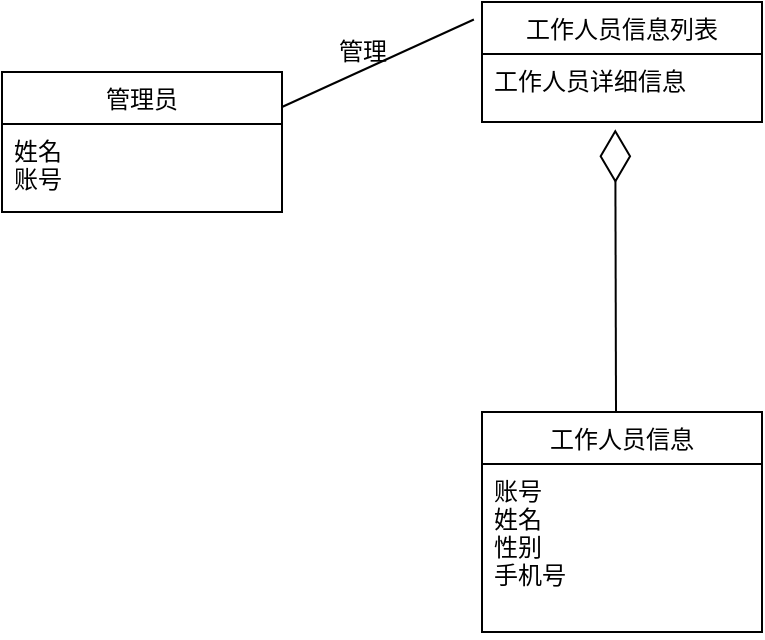 <mxfile version="12.9.3" type="device"><diagram id="HMDZcqjixsvWW-80wU9_" name="第 1 页"><mxGraphModel dx="1153" dy="578" grid="0" gridSize="10" guides="1" tooltips="1" connect="1" arrows="1" fold="1" page="1" pageScale="1" pageWidth="827" pageHeight="1169" math="0" shadow="0"><root><mxCell id="0"/><mxCell id="1" parent="0"/><mxCell id="3GLNaaLEcSM9IzNelsmz-1" value="管理员" style="swimlane;fontStyle=0;childLayout=stackLayout;horizontal=1;startSize=26;fillColor=none;horizontalStack=0;resizeParent=1;resizeParentMax=0;resizeLast=0;collapsible=1;marginBottom=0;" parent="1" vertex="1"><mxGeometry x="160" y="230" width="140" height="70" as="geometry"/></mxCell><mxCell id="3GLNaaLEcSM9IzNelsmz-3" value="姓名&#10;账号" style="text;strokeColor=none;fillColor=none;align=left;verticalAlign=top;spacingLeft=4;spacingRight=4;overflow=hidden;rotatable=0;points=[[0,0.5],[1,0.5]];portConstraint=eastwest;" parent="3GLNaaLEcSM9IzNelsmz-1" vertex="1"><mxGeometry y="26" width="140" height="44" as="geometry"/></mxCell><mxCell id="3GLNaaLEcSM9IzNelsmz-25" value="工作人员信息列表" style="swimlane;fontStyle=0;childLayout=stackLayout;horizontal=1;startSize=26;fillColor=none;horizontalStack=0;resizeParent=1;resizeParentMax=0;resizeLast=0;collapsible=1;marginBottom=0;" parent="1" vertex="1"><mxGeometry x="400" y="195" width="140" height="60" as="geometry"/></mxCell><mxCell id="3GLNaaLEcSM9IzNelsmz-26" value="工作人员详细信息&#10;" style="text;strokeColor=none;fillColor=none;align=left;verticalAlign=top;spacingLeft=4;spacingRight=4;overflow=hidden;rotatable=0;points=[[0,0.5],[1,0.5]];portConstraint=eastwest;" parent="3GLNaaLEcSM9IzNelsmz-25" vertex="1"><mxGeometry y="26" width="140" height="34" as="geometry"/></mxCell><mxCell id="guSCenXrFTZrdVZ9dZeC-3" value="" style="endArrow=none;html=1;exitX=1;exitY=0.25;exitDx=0;exitDy=0;entryX=-0.029;entryY=0.146;entryDx=0;entryDy=0;entryPerimeter=0;" parent="1" source="3GLNaaLEcSM9IzNelsmz-1" target="3GLNaaLEcSM9IzNelsmz-25" edge="1"><mxGeometry width="50" height="50" relative="1" as="geometry"><mxPoint x="370" y="280" as="sourcePoint"/><mxPoint x="420" y="230" as="targetPoint"/></mxGeometry></mxCell><mxCell id="guSCenXrFTZrdVZ9dZeC-4" value="管理" style="text;html=1;align=center;verticalAlign=middle;resizable=0;points=[];autosize=1;" parent="1" vertex="1"><mxGeometry x="320" y="210" width="40" height="20" as="geometry"/></mxCell><mxCell id="guSCenXrFTZrdVZ9dZeC-5" value="" style="endArrow=diamondThin;endFill=0;endSize=24;html=1;entryX=0.476;entryY=1.108;entryDx=0;entryDy=0;entryPerimeter=0;" parent="1" target="3GLNaaLEcSM9IzNelsmz-26" edge="1"><mxGeometry width="160" relative="1" as="geometry"><mxPoint x="467" y="400" as="sourcePoint"/><mxPoint x="470" y="270" as="targetPoint"/></mxGeometry></mxCell><mxCell id="guSCenXrFTZrdVZ9dZeC-6" value="工作人员信息" style="swimlane;fontStyle=0;childLayout=stackLayout;horizontal=1;startSize=26;fillColor=none;horizontalStack=0;resizeParent=1;resizeParentMax=0;resizeLast=0;collapsible=1;marginBottom=0;" parent="1" vertex="1"><mxGeometry x="400" y="400" width="140" height="110" as="geometry"/></mxCell><mxCell id="guSCenXrFTZrdVZ9dZeC-7" value="账号&#10;姓名&#10;性别&#10;手机号&#10;&#10;" style="text;strokeColor=none;fillColor=none;align=left;verticalAlign=top;spacingLeft=4;spacingRight=4;overflow=hidden;rotatable=0;points=[[0,0.5],[1,0.5]];portConstraint=eastwest;" parent="guSCenXrFTZrdVZ9dZeC-6" vertex="1"><mxGeometry y="26" width="140" height="84" as="geometry"/></mxCell></root></mxGraphModel></diagram></mxfile>